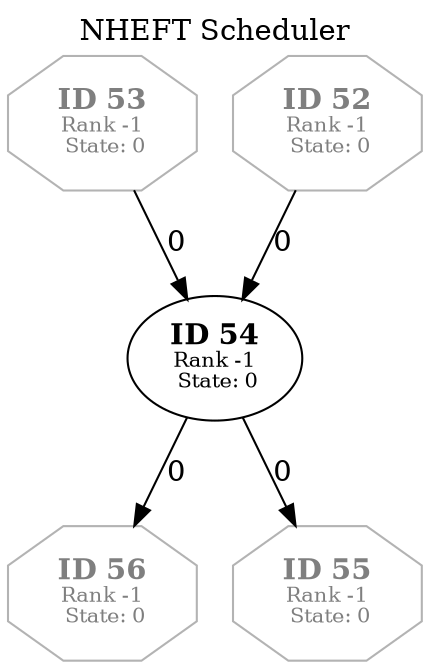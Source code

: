 // Generated in NHEFTScheduler
digraph TargetTaskGraph {
  labelloc="t";
  label="NHEFT Scheduler";
  V56 [label=<<B>ID 56</B><BR /><FONT POINT-SIZE="10">Rank -1<BR /> State: 0</FONT>> color=gray70 fontcolor=gray50 shape=octagon];
  V55 [label=<<B>ID 55</B><BR /><FONT POINT-SIZE="10">Rank -1<BR /> State: 0</FONT>> color=gray70 fontcolor=gray50 shape=octagon];
  V54 [label=<<B>ID 54</B><BR /><FONT POINT-SIZE="10">Rank -1<BR /> State: 0</FONT>>];
  V54 -> V55 [color="black" label=<0>];
  V54 -> V56 [color="black" label=<0>];
  V53 [label=<<B>ID 53</B><BR /><FONT POINT-SIZE="10">Rank -1<BR /> State: 0</FONT>> color=gray70 fontcolor=gray50 shape=octagon];
  V53 -> V54 [color="black" label=<0>];
  V52 [label=<<B>ID 52</B><BR /><FONT POINT-SIZE="10">Rank -1<BR /> State: 0</FONT>> color=gray70 fontcolor=gray50 shape=octagon];
  V52 -> V54 [color="black" label=<0>];
}
